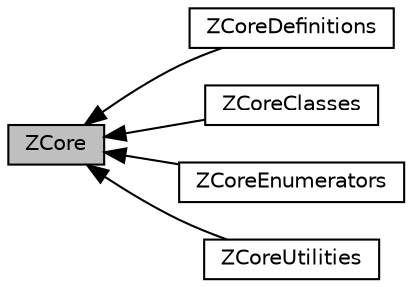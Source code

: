 digraph "ZCore"
{
  edge [fontname="Helvetica",fontsize="10",labelfontname="Helvetica",labelfontsize="10"];
  node [fontname="Helvetica",fontsize="10",shape=box];
  rankdir=LR;
  Node2 [label="ZCoreDefinitions",height=0.2,width=0.4,color="black", fillcolor="white", style="filled",URL="$group__z_core_definitions.html",tooltip="Collection of all the definitions in the library."];
  Node0 [label="ZCore",height=0.2,width=0.4,color="black", fillcolor="grey75", style="filled", fontcolor="black",tooltip="The core classes, enumerators ,defintions and utility methods of the library."];
  Node1 [label="ZCoreClasses",height=0.2,width=0.4,color="black", fillcolor="white", style="filled",URL="$group__z_core_classes.html",tooltip="The core classes of the library."];
  Node3 [label="ZCoreEnumerators",height=0.2,width=0.4,color="black", fillcolor="white", style="filled",URL="$group__z_core_enumerators.html",tooltip="Collection of all the enumerators in the library."];
  Node4 [label="ZCoreUtilities",height=0.2,width=0.4,color="black", fillcolor="white", style="filled",URL="$group__z_core_utilities.html",tooltip="Collection of general utility methods."];
  Node0->Node1 [shape=plaintext, dir="back", style="solid"];
  Node0->Node2 [shape=plaintext, dir="back", style="solid"];
  Node0->Node3 [shape=plaintext, dir="back", style="solid"];
  Node0->Node4 [shape=plaintext, dir="back", style="solid"];
}

